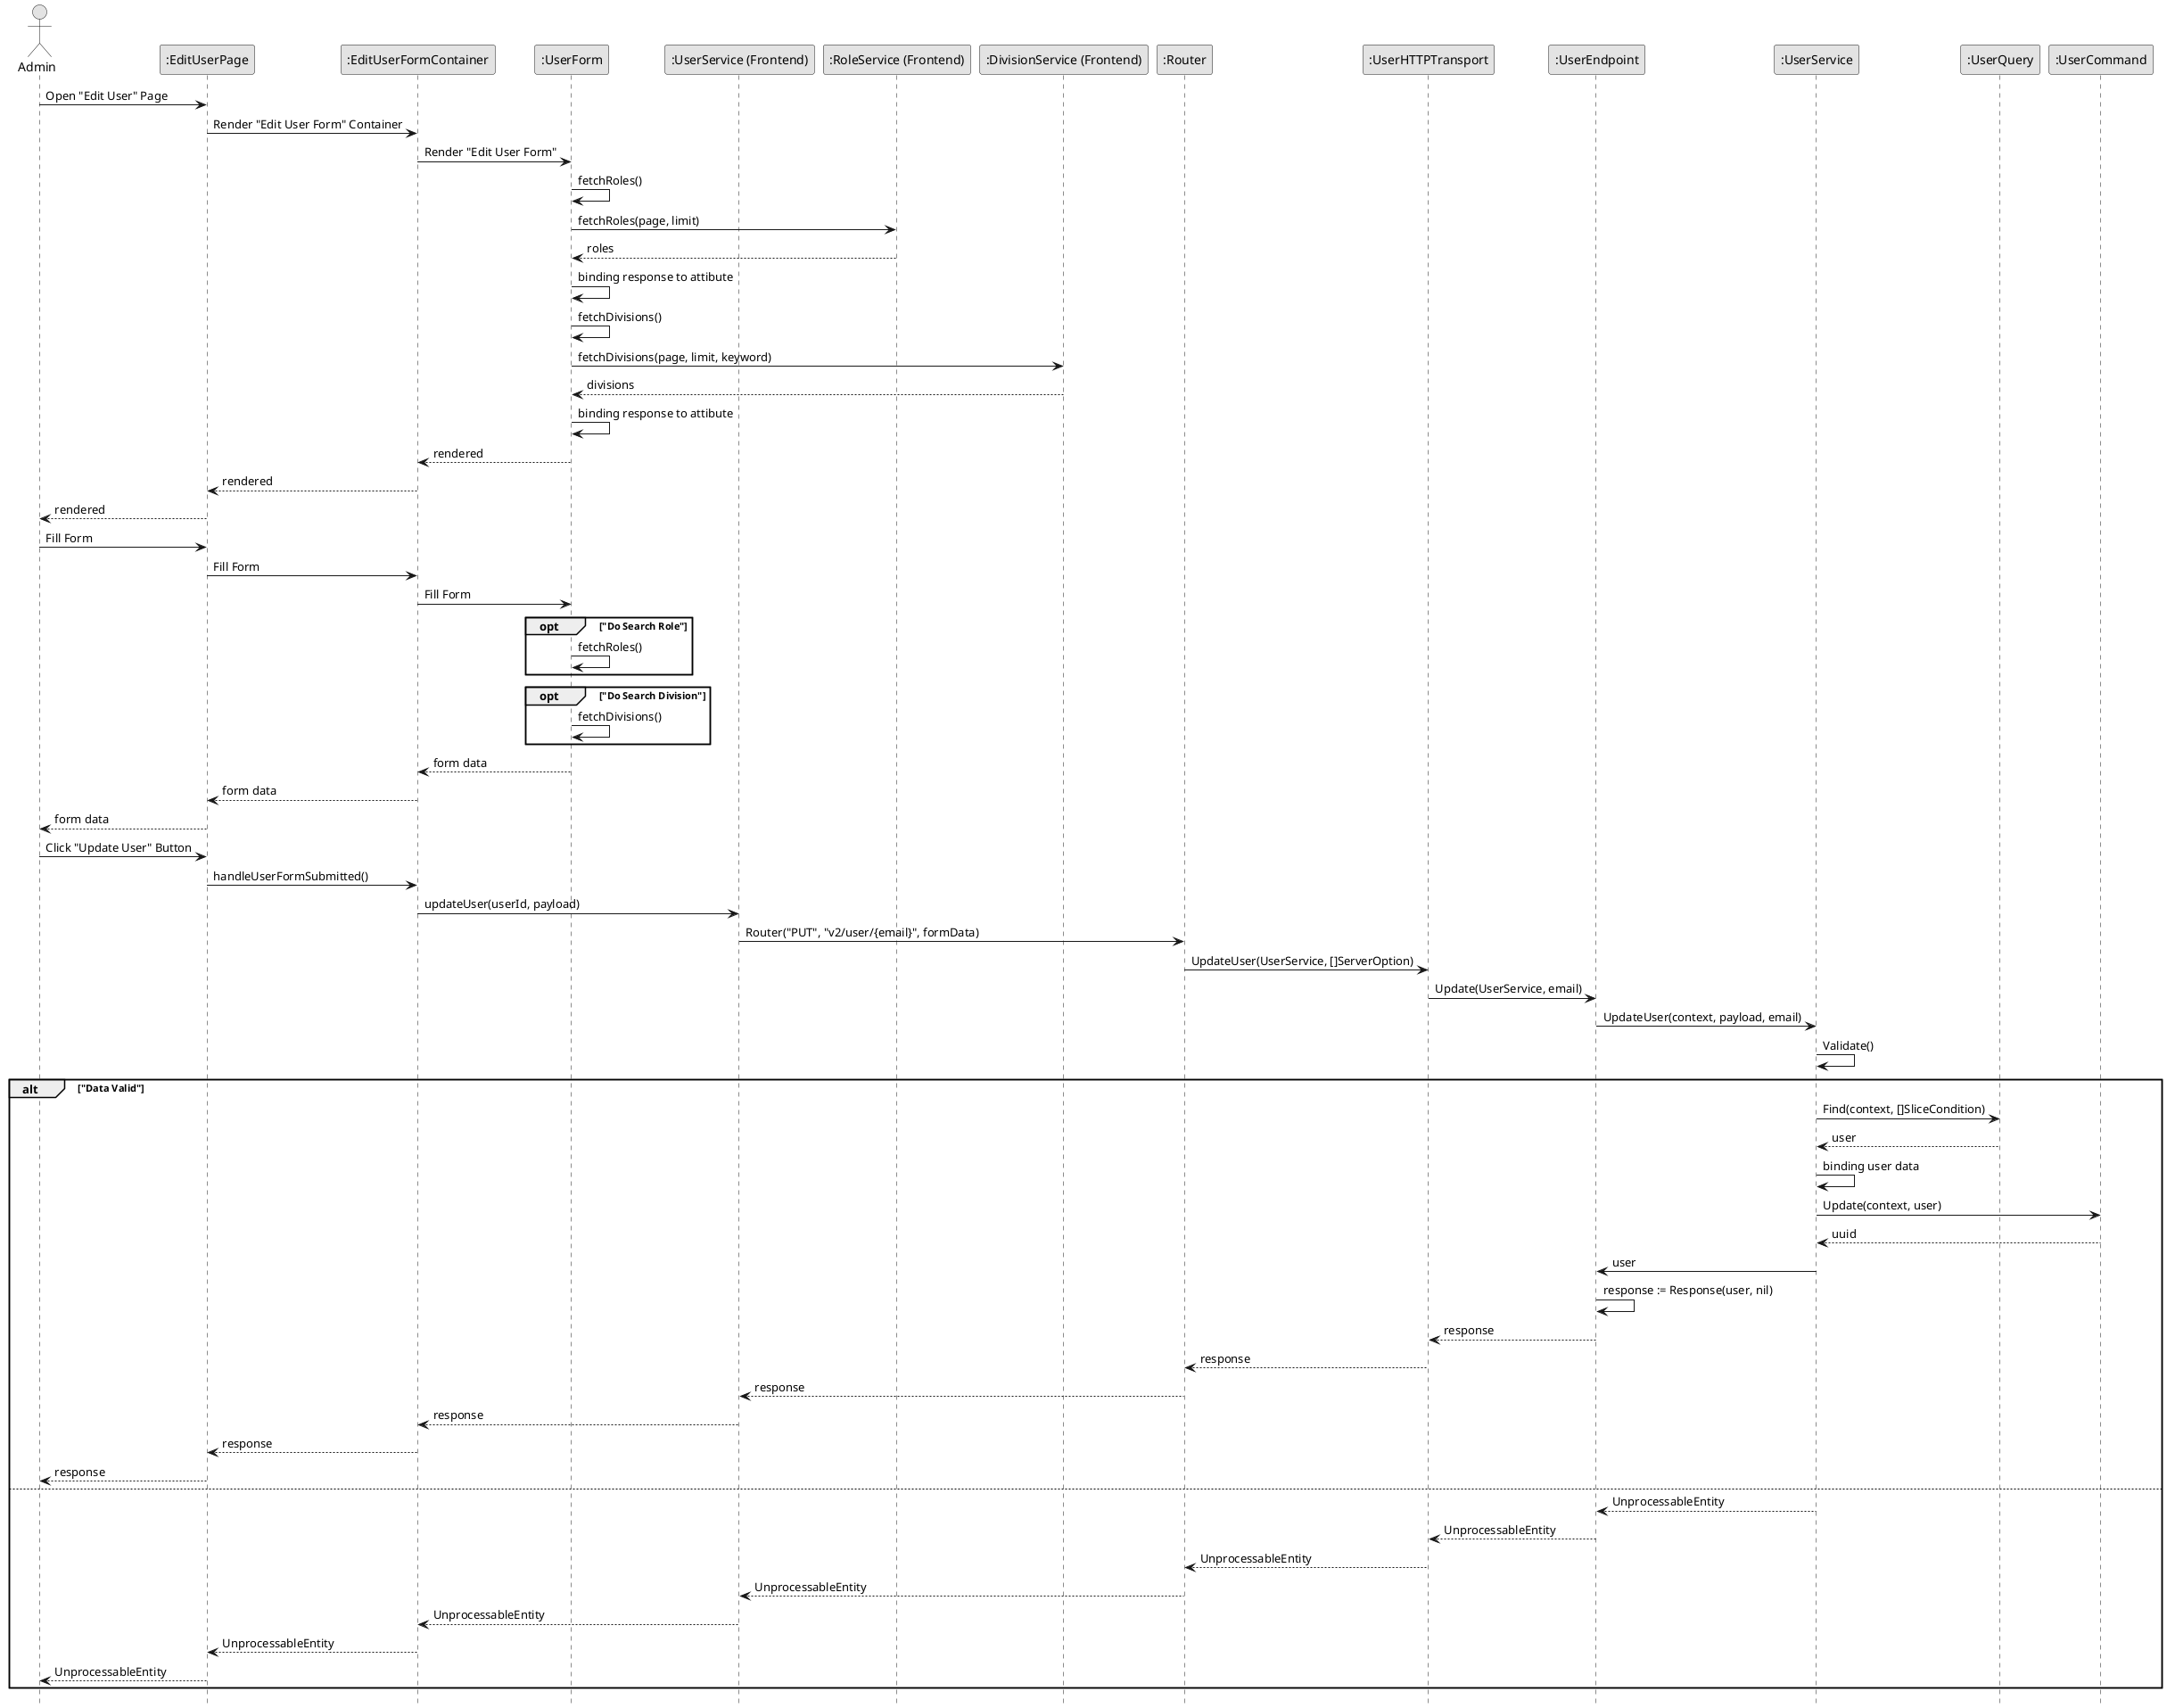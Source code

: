 @startuml UpdateUser

skinparam Monochrome true
skinparam Shadowing false
hide footbox

actor Admin
participant ":EditUserPage" as EditUserPage
participant ":EditUserFormContainer" as EditUserFormContainer
participant ":UserForm" as UserFormComponent
participant ":UserService (Frontend)" as FEUserService
participant ":RoleService (Frontend)" as FERoleService
participant ":DivisionService (Frontend)" as FEDivisionService
participant ":Router" as Router
participant ":UserHTTPTransport" as UserHTTPTransport
participant ":UserEndpoint" as UserEndpoint
participant ":UserService" as UserService
participant ":UserQuery" as UserQuery
participant ":UserCommand" as UserCommand

' Load Data
Admin->EditUserPage: Open "Edit User" Page
EditUserPage->EditUserFormContainer: Render "Edit User Form" Container
EditUserFormContainer->UserFormComponent: Render "Edit User Form"

' Fetch Roles
UserFormComponent->UserFormComponent: fetchRoles()
UserFormComponent->FERoleService: fetchRoles(page, limit)
FERoleService-->UserFormComponent: roles
UserFormComponent->UserFormComponent: binding response to attibute
' End Fetch Roles

' Fetch Division
UserFormComponent->UserFormComponent: fetchDivisions()
UserFormComponent->FEDivisionService: fetchDivisions(page, limit, keyword)
FEDivisionService-->UserFormComponent: divisions
UserFormComponent->UserFormComponent: binding response to attibute
' End Fetch Division

UserFormComponent-->EditUserFormContainer: rendered
EditUserFormContainer-->EditUserPage: rendered
EditUserPage-->Admin: rendered
' End Load Data

' Fill Data
Admin->EditUserPage: Fill Form
EditUserPage->EditUserFormContainer: Fill Form
EditUserFormContainer->UserFormComponent: Fill Form

opt "Do Search Role"
    UserFormComponent->UserFormComponent: fetchRoles()
end

opt "Do Search Division"
    UserFormComponent->UserFormComponent: fetchDivisions()
end

UserFormComponent-->EditUserFormContainer: form data
EditUserFormContainer-->EditUserPage: form data
EditUserPage-->Admin: form data
' End Fill Data

Admin->EditUserPage: Click "Update User" Button
EditUserPage->EditUserFormContainer: handleUserFormSubmitted()
EditUserFormContainer->FEUserService: updateUser(userId, payload)
FEUserService->Router: Router("PUT", "v2/user/{email}", formData)
Router->UserHTTPTransport: UpdateUser(UserService, []ServerOption)
UserHTTPTransport->UserEndpoint: Update(UserService, email)
UserEndpoint->UserService: UpdateUser(context, payload, email)
UserService->UserService: Validate()

alt "Data Valid"
    UserService->UserQuery: Find(context, []SliceCondition)
    UserQuery-->UserService: user

    UserService->UserService: binding user data

    UserService->UserCommand: Update(context, user)
    UserCommand-->UserService: uuid
    UserService->UserEndpoint: user
    UserEndpoint->UserEndpoint:  response := Response(user, nil)
    UserEndpoint-->UserHTTPTransport: response
    UserHTTPTransport-->Router: response
    Router-->FEUserService: response
    FEUserService-->EditUserFormContainer: response
    EditUserFormContainer-->EditUserPage: response
    EditUserPage-->Admin: response
else
    UserService-->UserEndpoint: UnprocessableEntity
    UserEndpoint-->UserHTTPTransport: UnprocessableEntity
    UserHTTPTransport-->Router: UnprocessableEntity
    Router-->FEUserService: UnprocessableEntity
    FEUserService-->EditUserFormContainer: UnprocessableEntity
    EditUserFormContainer-->EditUserPage: UnprocessableEntity
    EditUserPage-->Admin: UnprocessableEntity
end

@enduml